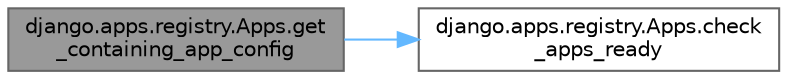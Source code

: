 digraph "django.apps.registry.Apps.get_containing_app_config"
{
 // LATEX_PDF_SIZE
  bgcolor="transparent";
  edge [fontname=Helvetica,fontsize=10,labelfontname=Helvetica,labelfontsize=10];
  node [fontname=Helvetica,fontsize=10,shape=box,height=0.2,width=0.4];
  rankdir="LR";
  Node1 [id="Node000001",label="django.apps.registry.Apps.get\l_containing_app_config",height=0.2,width=0.4,color="gray40", fillcolor="grey60", style="filled", fontcolor="black",tooltip=" "];
  Node1 -> Node2 [id="edge1_Node000001_Node000002",color="steelblue1",style="solid",tooltip=" "];
  Node2 [id="Node000002",label="django.apps.registry.Apps.check\l_apps_ready",height=0.2,width=0.4,color="grey40", fillcolor="white", style="filled",URL="$classdjango_1_1apps_1_1registry_1_1_apps.html#aa13a71350fa81ed8c66120a9fb3123cc",tooltip=" "];
}
